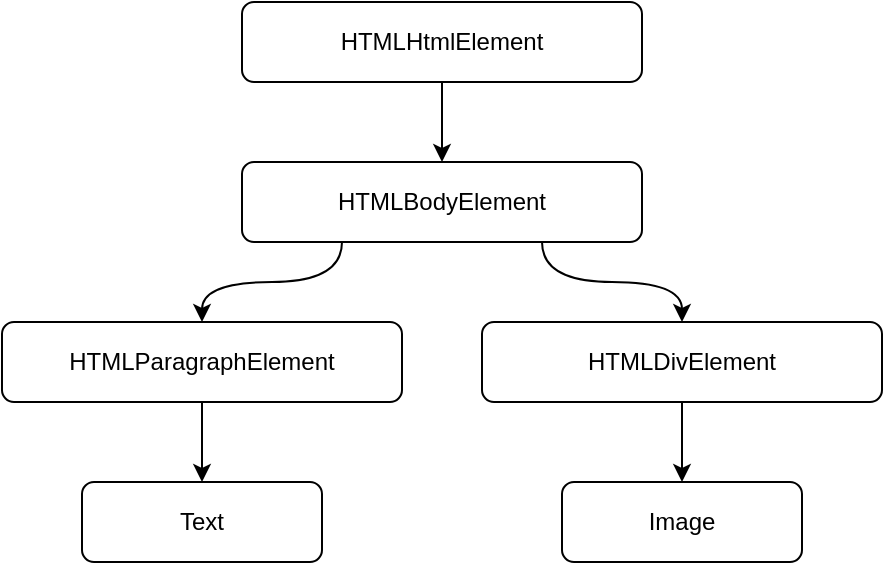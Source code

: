 <mxfile version="20.0.1" type="device"><diagram id="CLn-Yld_RwNOOuM6gp9j" name="Page-1"><mxGraphModel dx="782" dy="478" grid="1" gridSize="10" guides="1" tooltips="1" connect="1" arrows="1" fold="1" page="1" pageScale="1" pageWidth="850" pageHeight="1100" math="0" shadow="0"><root><mxCell id="0"/><mxCell id="1" parent="0"/><mxCell id="tYKrJSnqebYxiLYZjwfX-13" value="" style="group" vertex="1" connectable="0" parent="1"><mxGeometry x="200" y="40" width="440" height="280" as="geometry"/></mxCell><mxCell id="tYKrJSnqebYxiLYZjwfX-1" value="HTMLHtmlElement" style="rounded=1;whiteSpace=wrap;html=1;" vertex="1" parent="tYKrJSnqebYxiLYZjwfX-13"><mxGeometry x="120" width="200" height="40" as="geometry"/></mxCell><mxCell id="tYKrJSnqebYxiLYZjwfX-2" value="HTMLBodyElement" style="rounded=1;whiteSpace=wrap;html=1;" vertex="1" parent="tYKrJSnqebYxiLYZjwfX-13"><mxGeometry x="120" y="80" width="200" height="40" as="geometry"/></mxCell><mxCell id="tYKrJSnqebYxiLYZjwfX-8" style="edgeStyle=orthogonalEdgeStyle;rounded=0;orthogonalLoop=1;jettySize=auto;html=1;exitX=0.5;exitY=1;exitDx=0;exitDy=0;entryX=0.5;entryY=0;entryDx=0;entryDy=0;curved=1;" edge="1" parent="tYKrJSnqebYxiLYZjwfX-13" source="tYKrJSnqebYxiLYZjwfX-1" target="tYKrJSnqebYxiLYZjwfX-2"><mxGeometry relative="1" as="geometry"/></mxCell><mxCell id="tYKrJSnqebYxiLYZjwfX-3" value="HTMLDivElement" style="rounded=1;whiteSpace=wrap;html=1;" vertex="1" parent="tYKrJSnqebYxiLYZjwfX-13"><mxGeometry x="240" y="160" width="200" height="40" as="geometry"/></mxCell><mxCell id="tYKrJSnqebYxiLYZjwfX-10" style="edgeStyle=orthogonalEdgeStyle;rounded=0;orthogonalLoop=1;jettySize=auto;html=1;exitX=0.75;exitY=1;exitDx=0;exitDy=0;entryX=0.5;entryY=0;entryDx=0;entryDy=0;curved=1;" edge="1" parent="tYKrJSnqebYxiLYZjwfX-13" source="tYKrJSnqebYxiLYZjwfX-2" target="tYKrJSnqebYxiLYZjwfX-3"><mxGeometry relative="1" as="geometry"/></mxCell><mxCell id="tYKrJSnqebYxiLYZjwfX-4" value="HTMLParagraphElement" style="rounded=1;whiteSpace=wrap;html=1;" vertex="1" parent="tYKrJSnqebYxiLYZjwfX-13"><mxGeometry y="160" width="200" height="40" as="geometry"/></mxCell><mxCell id="tYKrJSnqebYxiLYZjwfX-9" style="edgeStyle=orthogonalEdgeStyle;rounded=0;orthogonalLoop=1;jettySize=auto;html=1;exitX=0.25;exitY=1;exitDx=0;exitDy=0;entryX=0.5;entryY=0;entryDx=0;entryDy=0;curved=1;" edge="1" parent="tYKrJSnqebYxiLYZjwfX-13" source="tYKrJSnqebYxiLYZjwfX-2" target="tYKrJSnqebYxiLYZjwfX-4"><mxGeometry relative="1" as="geometry"/></mxCell><mxCell id="tYKrJSnqebYxiLYZjwfX-5" value="Image" style="rounded=1;whiteSpace=wrap;html=1;" vertex="1" parent="tYKrJSnqebYxiLYZjwfX-13"><mxGeometry x="280" y="240" width="120" height="40" as="geometry"/></mxCell><mxCell id="tYKrJSnqebYxiLYZjwfX-12" style="edgeStyle=orthogonalEdgeStyle;rounded=0;orthogonalLoop=1;jettySize=auto;html=1;exitX=0.5;exitY=1;exitDx=0;exitDy=0;entryX=0.5;entryY=0;entryDx=0;entryDy=0;curved=1;" edge="1" parent="tYKrJSnqebYxiLYZjwfX-13" source="tYKrJSnqebYxiLYZjwfX-3" target="tYKrJSnqebYxiLYZjwfX-5"><mxGeometry relative="1" as="geometry"/></mxCell><mxCell id="tYKrJSnqebYxiLYZjwfX-7" value="Text" style="rounded=1;whiteSpace=wrap;html=1;" vertex="1" parent="tYKrJSnqebYxiLYZjwfX-13"><mxGeometry x="40" y="240" width="120" height="40" as="geometry"/></mxCell><mxCell id="tYKrJSnqebYxiLYZjwfX-11" style="edgeStyle=orthogonalEdgeStyle;rounded=0;orthogonalLoop=1;jettySize=auto;html=1;exitX=0.5;exitY=1;exitDx=0;exitDy=0;entryX=0.5;entryY=0;entryDx=0;entryDy=0;curved=1;" edge="1" parent="tYKrJSnqebYxiLYZjwfX-13" source="tYKrJSnqebYxiLYZjwfX-4" target="tYKrJSnqebYxiLYZjwfX-7"><mxGeometry relative="1" as="geometry"/></mxCell></root></mxGraphModel></diagram></mxfile>
